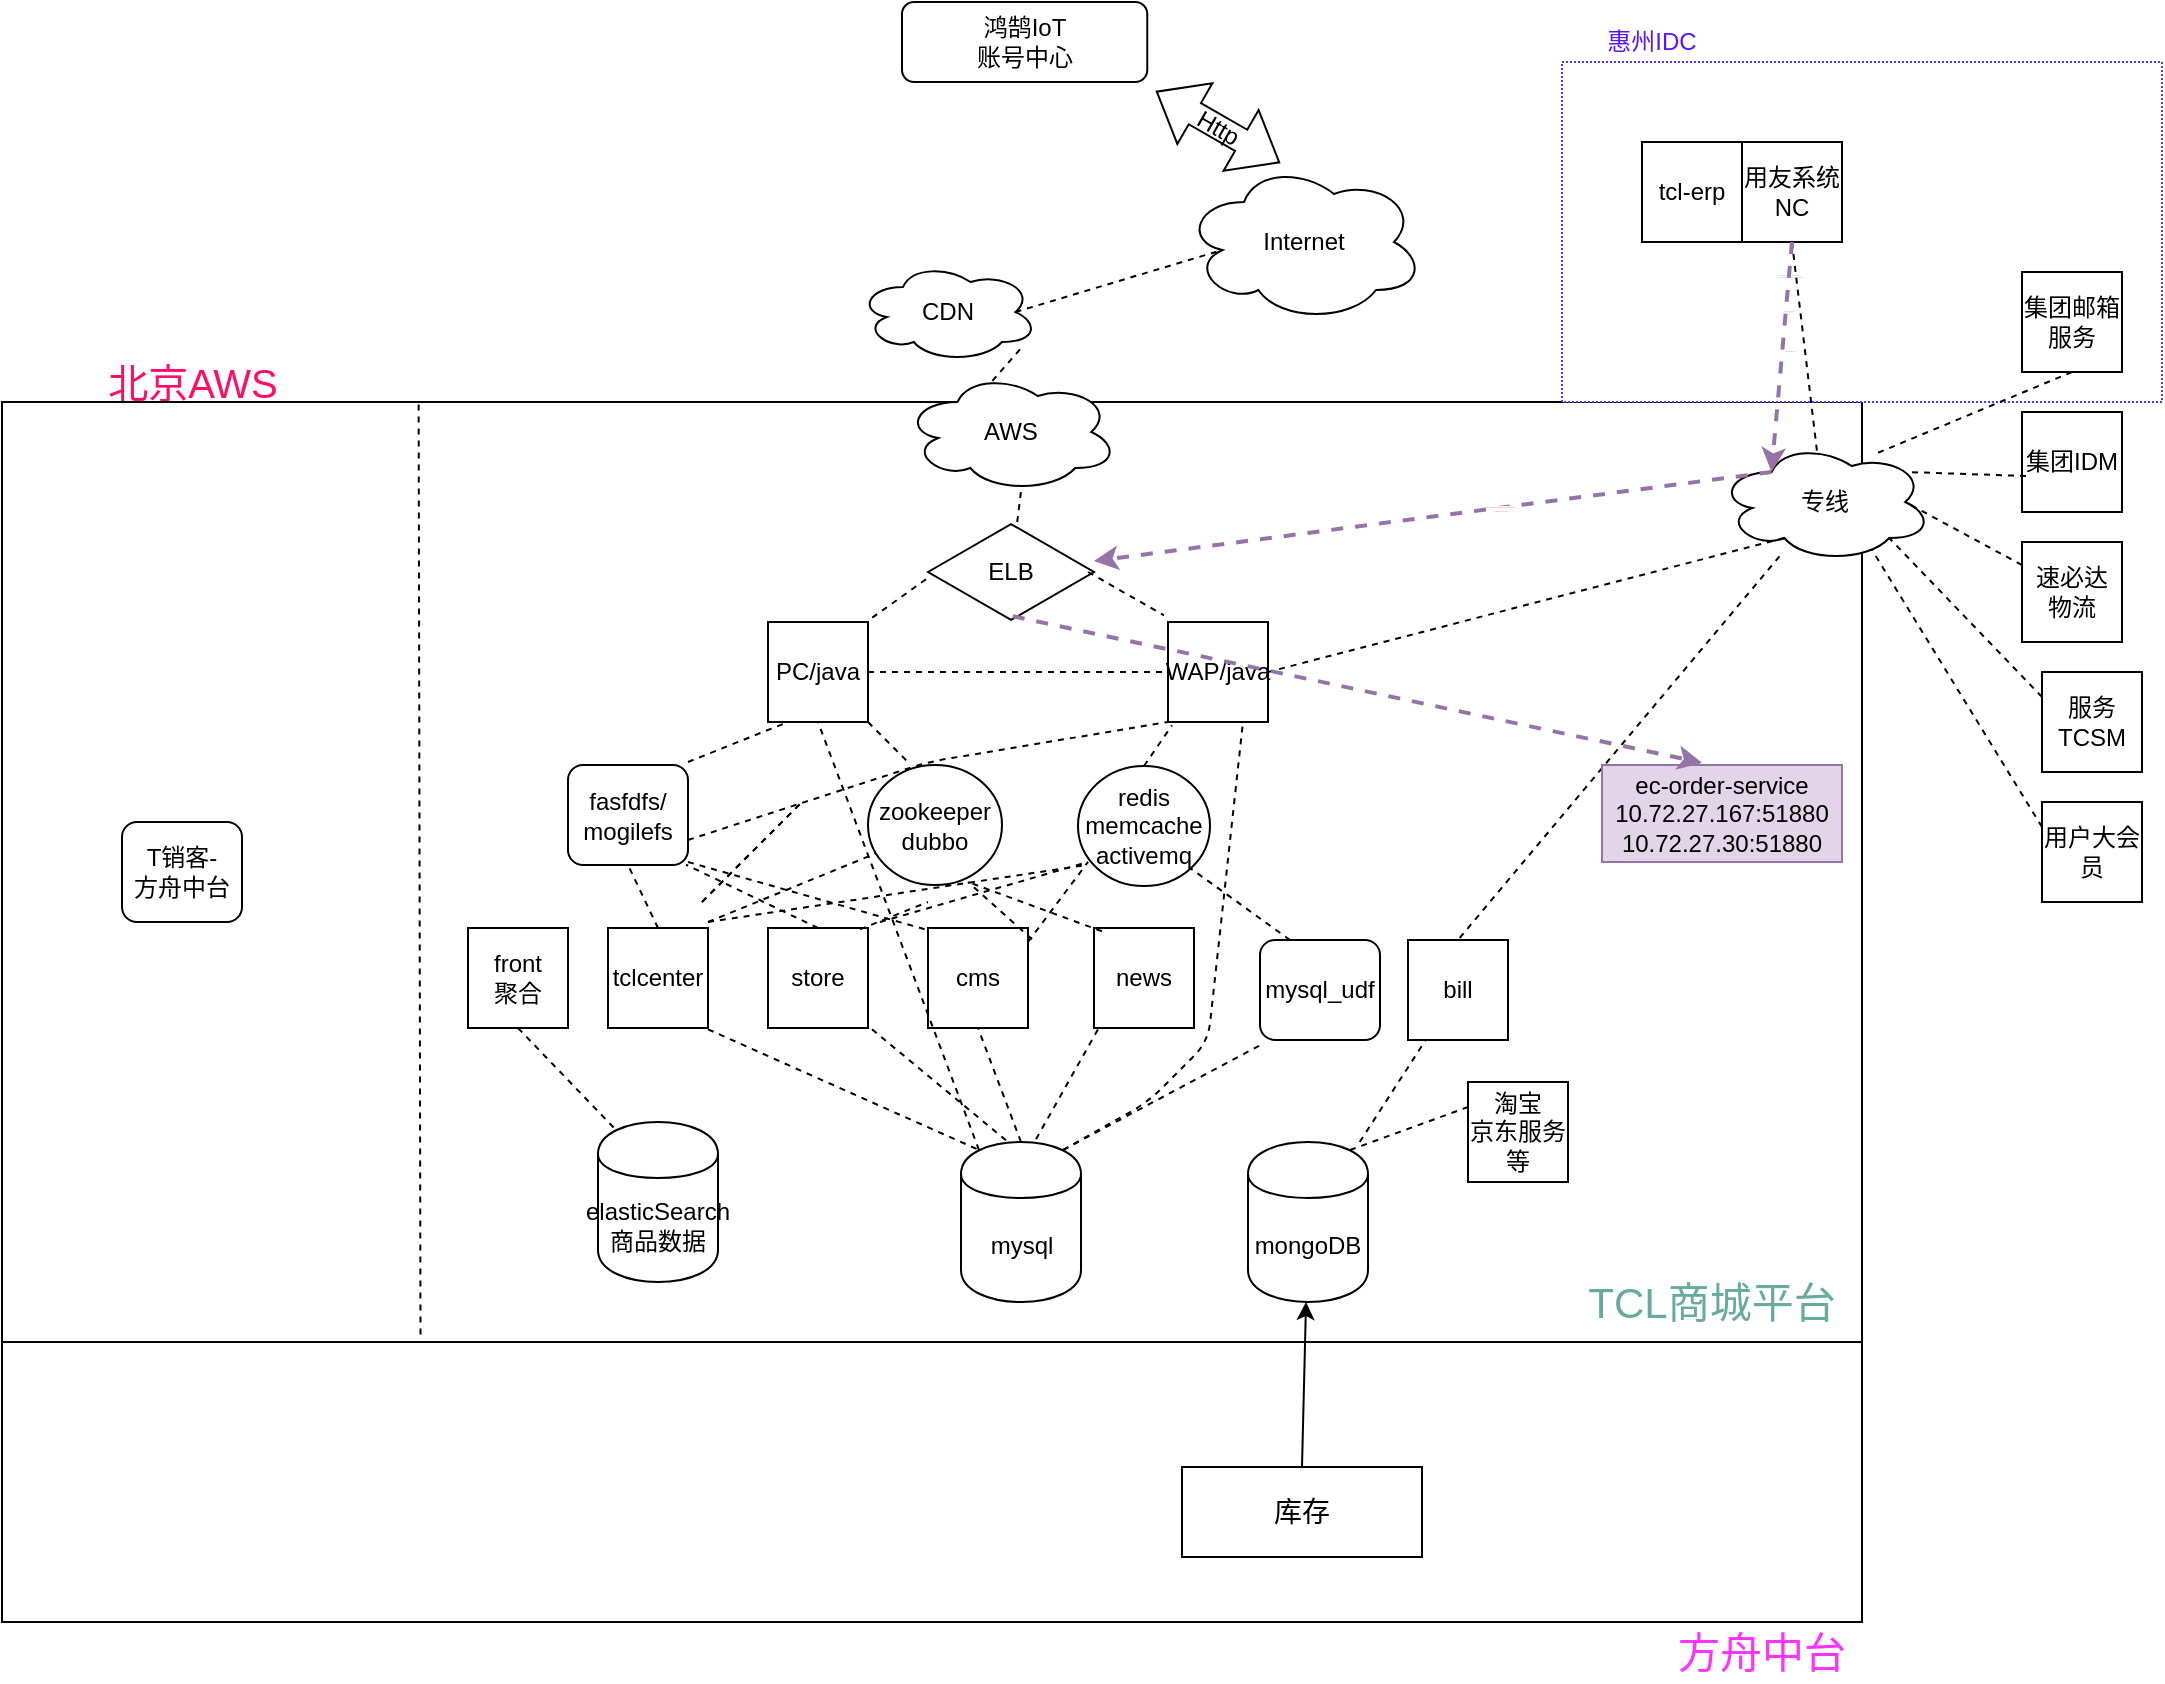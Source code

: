 <mxfile version="14.8.4" type="github">
  <diagram id="k10aq-g7K9LFAS-3bxan" name="Page-1">
    <mxGraphModel dx="3761" dy="762" grid="1" gridSize="10" guides="1" tooltips="1" connect="1" arrows="1" fold="1" page="1" pageScale="1" pageWidth="2339" pageHeight="3300" math="0" shadow="0">
      <root>
        <mxCell id="0" />
        <mxCell id="1" parent="0" />
        <mxCell id="q3AlG7B8qne-3LAj6qhP-2" value="" style="group" vertex="1" connectable="0" parent="1">
          <mxGeometry x="-270" y="420" width="950" height="490" as="geometry" />
        </mxCell>
        <mxCell id="q3AlG7B8qne-3LAj6qhP-4" value="&lt;font style=&quot;font-size: 20px&quot; color=&quot;#ff0d66&quot;&gt;北京AWS&lt;/font&gt;" style="text;html=1;strokeColor=none;fillColor=none;align=center;verticalAlign=middle;whiteSpace=wrap;rounded=0;dashed=1;dashPattern=1 1;" vertex="1" parent="q3AlG7B8qne-3LAj6qhP-2">
          <mxGeometry width="191.096" height="20" as="geometry" />
        </mxCell>
        <mxCell id="q3AlG7B8qne-3LAj6qhP-6" value="MQ &amp;amp; Http" style="html=1;shadow=0;dashed=0;align=center;verticalAlign=middle;shape=mxgraph.arrows2.twoWayArrow;dy=0.65;dx=22;" vertex="1" parent="q3AlG7B8qne-3LAj6qhP-2">
          <mxGeometry x="160" y="237.5" width="80" height="35" as="geometry" />
        </mxCell>
        <mxCell id="q3AlG7B8qne-3LAj6qhP-93" value="" style="group" vertex="1" connectable="0" parent="q3AlG7B8qne-3LAj6qhP-2">
          <mxGeometry y="20" width="950" height="470" as="geometry" />
        </mxCell>
        <mxCell id="q3AlG7B8qne-3LAj6qhP-3" value="" style="verticalLabelPosition=bottom;verticalAlign=top;html=1;shape=mxgraph.basic.rect;fillColor=#ffffff;fillColor2=none;strokeColor=#000000;strokeWidth=1;size=20;indent=5;" vertex="1" parent="q3AlG7B8qne-3LAj6qhP-93">
          <mxGeometry width="930" height="470" as="geometry" />
        </mxCell>
        <mxCell id="q3AlG7B8qne-3LAj6qhP-91" value="&lt;font color=&quot;#67ab9f&quot;&gt;TCL商城平台&lt;/font&gt;" style="text;html=1;strokeColor=none;fillColor=none;align=center;verticalAlign=middle;whiteSpace=wrap;rounded=0;fontSize=21;" vertex="1" parent="q3AlG7B8qne-3LAj6qhP-93">
          <mxGeometry x="760" y="440" width="190" height="20" as="geometry" />
        </mxCell>
        <mxCell id="q3AlG7B8qne-3LAj6qhP-5" value="" style="endArrow=none;dashed=1;html=1;entryX=0.224;entryY=0.001;entryDx=0;entryDy=0;entryPerimeter=0;exitX=0.225;exitY=0.992;exitDx=0;exitDy=0;exitPerimeter=0;" edge="1" parent="q3AlG7B8qne-3LAj6qhP-93" source="q3AlG7B8qne-3LAj6qhP-3" target="q3AlG7B8qne-3LAj6qhP-3">
          <mxGeometry width="50" height="50" relative="1" as="geometry">
            <mxPoint x="208" y="480" as="sourcePoint" />
            <mxPoint x="-30" y="200" as="targetPoint" />
          </mxGeometry>
        </mxCell>
        <mxCell id="q3AlG7B8qne-3LAj6qhP-7" value="" style="group" vertex="1" connectable="0" parent="1">
          <mxGeometry x="510" y="250" width="300" height="190" as="geometry" />
        </mxCell>
        <mxCell id="q3AlG7B8qne-3LAj6qhP-8" value="" style="rounded=0;whiteSpace=wrap;html=1;align=right;strokeColor=#5533FF;dashed=1;dashPattern=1 1;" vertex="1" parent="q3AlG7B8qne-3LAj6qhP-7">
          <mxGeometry y="20" width="300" height="170" as="geometry" />
        </mxCell>
        <mxCell id="q3AlG7B8qne-3LAj6qhP-9" value="&lt;font color=&quot;#5b14ff&quot;&gt;惠州IDC&lt;/font&gt;" style="text;html=1;strokeColor=none;fillColor=none;align=center;verticalAlign=middle;whiteSpace=wrap;rounded=0;dashed=1;dashPattern=1 1;" vertex="1" parent="q3AlG7B8qne-3LAj6qhP-7">
          <mxGeometry width="90" height="20" as="geometry" />
        </mxCell>
        <mxCell id="q3AlG7B8qne-3LAj6qhP-10" value="Internet" style="ellipse;shape=cloud;whiteSpace=wrap;html=1;" vertex="1" parent="1">
          <mxGeometry x="321" y="320" width="120" height="80" as="geometry" />
        </mxCell>
        <mxCell id="q3AlG7B8qne-3LAj6qhP-11" value="CDN" style="ellipse;shape=cloud;whiteSpace=wrap;html=1;" vertex="1" parent="1">
          <mxGeometry x="158" y="370" width="90" height="50" as="geometry" />
        </mxCell>
        <mxCell id="q3AlG7B8qne-3LAj6qhP-12" value="AWS" style="ellipse;shape=cloud;whiteSpace=wrap;html=1;" vertex="1" parent="1">
          <mxGeometry x="181" y="425" width="107" height="60" as="geometry" />
        </mxCell>
        <mxCell id="q3AlG7B8qne-3LAj6qhP-13" value="PC/java" style="whiteSpace=wrap;html=1;aspect=fixed;" vertex="1" parent="1">
          <mxGeometry x="113" y="550" width="50" height="50" as="geometry" />
        </mxCell>
        <mxCell id="q3AlG7B8qne-3LAj6qhP-14" value="WAP/java" style="whiteSpace=wrap;html=1;aspect=fixed;" vertex="1" parent="1">
          <mxGeometry x="313" y="550" width="50" height="50" as="geometry" />
        </mxCell>
        <mxCell id="q3AlG7B8qne-3LAj6qhP-15" value="tclcenter" style="whiteSpace=wrap;html=1;aspect=fixed;" vertex="1" parent="1">
          <mxGeometry x="33" y="703" width="50" height="50" as="geometry" />
        </mxCell>
        <mxCell id="q3AlG7B8qne-3LAj6qhP-16" value="ELB" style="html=1;whiteSpace=wrap;aspect=fixed;shape=isoRectangle;" vertex="1" parent="1">
          <mxGeometry x="193" y="500" width="83" height="50" as="geometry" />
        </mxCell>
        <mxCell id="q3AlG7B8qne-3LAj6qhP-17" value="mysql" style="shape=cylinder;whiteSpace=wrap;html=1;boundedLbl=1;backgroundOutline=1;" vertex="1" parent="1">
          <mxGeometry x="209.5" y="810" width="60" height="80" as="geometry" />
        </mxCell>
        <mxCell id="q3AlG7B8qne-3LAj6qhP-18" value="store" style="whiteSpace=wrap;html=1;aspect=fixed;" vertex="1" parent="1">
          <mxGeometry x="113" y="703" width="50" height="50" as="geometry" />
        </mxCell>
        <mxCell id="q3AlG7B8qne-3LAj6qhP-19" value="cms" style="whiteSpace=wrap;html=1;aspect=fixed;" vertex="1" parent="1">
          <mxGeometry x="193" y="703" width="50" height="50" as="geometry" />
        </mxCell>
        <mxCell id="q3AlG7B8qne-3LAj6qhP-20" value="news" style="whiteSpace=wrap;html=1;aspect=fixed;" vertex="1" parent="1">
          <mxGeometry x="276" y="703" width="50" height="50" as="geometry" />
        </mxCell>
        <mxCell id="q3AlG7B8qne-3LAj6qhP-21" value="zookeeper&lt;br&gt;dubbo&lt;br&gt;" style="ellipse;whiteSpace=wrap;html=1;" vertex="1" parent="1">
          <mxGeometry x="163" y="621.5" width="67" height="60" as="geometry" />
        </mxCell>
        <mxCell id="q3AlG7B8qne-3LAj6qhP-22" value="redis&lt;br&gt;memcache&lt;br&gt;activemq&lt;br&gt;" style="ellipse;whiteSpace=wrap;html=1;" vertex="1" parent="1">
          <mxGeometry x="268" y="622" width="66" height="60" as="geometry" />
        </mxCell>
        <mxCell id="q3AlG7B8qne-3LAj6qhP-23" value="" style="endArrow=none;dashed=1;html=1;exitX=1;exitY=1;exitDx=0;exitDy=0;exitPerimeter=0;" edge="1" parent="1" source="q3AlG7B8qne-3LAj6qhP-13">
          <mxGeometry width="50" height="50" relative="1" as="geometry">
            <mxPoint x="163" y="650" as="sourcePoint" />
            <mxPoint x="183" y="620" as="targetPoint" />
          </mxGeometry>
        </mxCell>
        <mxCell id="q3AlG7B8qne-3LAj6qhP-24" value="" style="endArrow=none;dashed=1;html=1;entryX=0.04;entryY=1.033;entryDx=0;entryDy=0;entryPerimeter=0;exitX=0.5;exitY=0;exitDx=0;exitDy=0;" edge="1" parent="1" source="q3AlG7B8qne-3LAj6qhP-22" target="q3AlG7B8qne-3LAj6qhP-14">
          <mxGeometry width="50" height="50" relative="1" as="geometry">
            <mxPoint x="301" y="600.789" as="sourcePoint" />
            <mxPoint x="301" y="550.789" as="targetPoint" />
          </mxGeometry>
        </mxCell>
        <mxCell id="q3AlG7B8qne-3LAj6qhP-25" value="" style="endArrow=none;dashed=1;html=1;entryX=0.06;entryY=0.736;entryDx=0;entryDy=0;entryPerimeter=0;" edge="1" parent="1" target="q3AlG7B8qne-3LAj6qhP-21">
          <mxGeometry width="50" height="50" relative="1" as="geometry">
            <mxPoint x="83" y="700" as="sourcePoint" />
            <mxPoint x="133" y="650" as="targetPoint" />
          </mxGeometry>
        </mxCell>
        <mxCell id="q3AlG7B8qne-3LAj6qhP-26" value="" style="endArrow=none;dashed=1;html=1;entryX=0.045;entryY=0.828;entryDx=0;entryDy=0;entryPerimeter=0;" edge="1" parent="1" target="q3AlG7B8qne-3LAj6qhP-22">
          <mxGeometry width="50" height="50" relative="1" as="geometry">
            <mxPoint x="83" y="700" as="sourcePoint" />
            <mxPoint x="177" y="676" as="targetPoint" />
          </mxGeometry>
        </mxCell>
        <mxCell id="q3AlG7B8qne-3LAj6qhP-27" value="" style="endArrow=none;dashed=1;html=1;exitX=0.92;exitY=0.013;exitDx=0;exitDy=0;exitPerimeter=0;" edge="1" parent="1" source="q3AlG7B8qne-3LAj6qhP-18">
          <mxGeometry width="50" height="50" relative="1" as="geometry">
            <mxPoint x="143" y="720" as="sourcePoint" />
            <mxPoint x="193" y="690" as="targetPoint" />
          </mxGeometry>
        </mxCell>
        <mxCell id="q3AlG7B8qne-3LAj6qhP-28" value="" style="endArrow=none;dashed=1;html=1;" edge="1" parent="1">
          <mxGeometry width="50" height="50" relative="1" as="geometry">
            <mxPoint x="169" y="700" as="sourcePoint" />
            <mxPoint x="273" y="670" as="targetPoint" />
          </mxGeometry>
        </mxCell>
        <mxCell id="q3AlG7B8qne-3LAj6qhP-29" value="" style="endArrow=none;dashed=1;html=1;exitX=0.08;exitY=0.033;exitDx=0;exitDy=0;exitPerimeter=0;" edge="1" parent="1" source="q3AlG7B8qne-3LAj6qhP-20">
          <mxGeometry width="50" height="50" relative="1" as="geometry">
            <mxPoint x="313" y="710" as="sourcePoint" />
            <mxPoint x="213" y="680" as="targetPoint" />
          </mxGeometry>
        </mxCell>
        <mxCell id="q3AlG7B8qne-3LAj6qhP-30" value="" style="endArrow=none;dashed=1;html=1;" edge="1" parent="1">
          <mxGeometry width="50" height="50" relative="1" as="geometry">
            <mxPoint x="243" y="710" as="sourcePoint" />
            <mxPoint x="273" y="670" as="targetPoint" />
          </mxGeometry>
        </mxCell>
        <mxCell id="q3AlG7B8qne-3LAj6qhP-31" value="" style="endArrow=none;dashed=1;html=1;exitX=1.04;exitY=0.113;exitDx=0;exitDy=0;exitPerimeter=0;" edge="1" parent="1" source="q3AlG7B8qne-3LAj6qhP-19">
          <mxGeometry width="50" height="50" relative="1" as="geometry">
            <mxPoint x="223" y="740" as="sourcePoint" />
            <mxPoint x="213" y="680" as="targetPoint" />
          </mxGeometry>
        </mxCell>
        <mxCell id="q3AlG7B8qne-3LAj6qhP-32" value="mysql_udf&lt;br&gt;" style="rounded=1;whiteSpace=wrap;html=1;" vertex="1" parent="1">
          <mxGeometry x="359" y="709" width="60" height="50" as="geometry" />
        </mxCell>
        <mxCell id="q3AlG7B8qne-3LAj6qhP-33" value="" style="endArrow=none;dashed=1;html=1;exitX=1;exitY=1.013;exitDx=0;exitDy=0;exitPerimeter=0;entryX=0.15;entryY=0.05;entryDx=0;entryDy=0;entryPerimeter=0;" edge="1" parent="1" source="q3AlG7B8qne-3LAj6qhP-15" target="q3AlG7B8qne-3LAj6qhP-17">
          <mxGeometry width="50" height="50" relative="1" as="geometry">
            <mxPoint x="113" y="850" as="sourcePoint" />
            <mxPoint x="163" y="800" as="targetPoint" />
          </mxGeometry>
        </mxCell>
        <mxCell id="q3AlG7B8qne-3LAj6qhP-34" value="" style="endArrow=none;dashed=1;html=1;entryX=0.5;entryY=1;entryDx=0;entryDy=0;exitX=0.5;exitY=0;exitDx=0;exitDy=0;" edge="1" parent="1" source="q3AlG7B8qne-3LAj6qhP-17" target="q3AlG7B8qne-3LAj6qhP-19">
          <mxGeometry width="50" height="50" relative="1" as="geometry">
            <mxPoint x="213" y="800" as="sourcePoint" />
            <mxPoint x="263" y="750" as="targetPoint" />
          </mxGeometry>
        </mxCell>
        <mxCell id="q3AlG7B8qne-3LAj6qhP-35" value="" style="endArrow=none;dashed=1;html=1;exitX=0.625;exitY=-0.017;exitDx=0;exitDy=0;exitPerimeter=0;entryX=0.04;entryY=1.013;entryDx=0;entryDy=0;entryPerimeter=0;" edge="1" parent="1" source="q3AlG7B8qne-3LAj6qhP-17" target="q3AlG7B8qne-3LAj6qhP-20">
          <mxGeometry width="50" height="50" relative="1" as="geometry">
            <mxPoint x="263" y="800" as="sourcePoint" />
            <mxPoint x="273" y="760" as="targetPoint" />
          </mxGeometry>
        </mxCell>
        <mxCell id="q3AlG7B8qne-3LAj6qhP-36" value="" style="endArrow=none;dashed=1;html=1;exitX=1.04;exitY=1.013;exitDx=0;exitDy=0;exitPerimeter=0;" edge="1" parent="1" source="q3AlG7B8qne-3LAj6qhP-18">
          <mxGeometry width="50" height="50" relative="1" as="geometry">
            <mxPoint x="163" y="800" as="sourcePoint" />
            <mxPoint x="233" y="810" as="targetPoint" />
          </mxGeometry>
        </mxCell>
        <mxCell id="q3AlG7B8qne-3LAj6qhP-37" value="" style="endArrow=none;dashed=1;html=1;exitX=0.85;exitY=0.05;exitDx=0;exitDy=0;entryX=0;entryY=1.053;entryDx=0;entryDy=0;entryPerimeter=0;exitPerimeter=0;" edge="1" parent="1" source="q3AlG7B8qne-3LAj6qhP-17" target="q3AlG7B8qne-3LAj6qhP-32">
          <mxGeometry width="50" height="50" relative="1" as="geometry">
            <mxPoint x="273" y="860" as="sourcePoint" />
            <mxPoint x="323" y="810" as="targetPoint" />
          </mxGeometry>
        </mxCell>
        <mxCell id="q3AlG7B8qne-3LAj6qhP-38" value="" style="endArrow=none;dashed=1;html=1;entryX=1;entryY=1;entryDx=0;entryDy=0;exitX=0.25;exitY=0;exitDx=0;exitDy=0;" edge="1" parent="1" source="q3AlG7B8qne-3LAj6qhP-32" target="q3AlG7B8qne-3LAj6qhP-22">
          <mxGeometry width="50" height="50" relative="1" as="geometry">
            <mxPoint x="423" y="730" as="sourcePoint" />
            <mxPoint x="473" y="680" as="targetPoint" />
          </mxGeometry>
        </mxCell>
        <mxCell id="q3AlG7B8qne-3LAj6qhP-39" value="fasfdfs/&lt;br&gt;mogilefs" style="rounded=1;whiteSpace=wrap;html=1;" vertex="1" parent="1">
          <mxGeometry x="13" y="621.5" width="60" height="50" as="geometry" />
        </mxCell>
        <mxCell id="q3AlG7B8qne-3LAj6qhP-40" value="" style="endArrow=none;dashed=1;html=1;" edge="1" parent="1">
          <mxGeometry width="50" height="50" relative="1" as="geometry">
            <mxPoint x="73" y="620" as="sourcePoint" />
            <mxPoint x="123" y="600" as="targetPoint" />
          </mxGeometry>
        </mxCell>
        <mxCell id="q3AlG7B8qne-3LAj6qhP-41" value="" style="endArrow=none;dashed=1;html=1;exitX=1;exitY=0.75;exitDx=0;exitDy=0;" edge="1" parent="1" source="q3AlG7B8qne-3LAj6qhP-39">
          <mxGeometry width="50" height="50" relative="1" as="geometry">
            <mxPoint x="283" y="630" as="sourcePoint" />
            <mxPoint x="313" y="600" as="targetPoint" />
            <Array as="points">
              <mxPoint x="193" y="620" />
            </Array>
          </mxGeometry>
        </mxCell>
        <mxCell id="q3AlG7B8qne-3LAj6qhP-42" value="" style="endArrow=none;dashed=1;html=1;entryX=0.5;entryY=1;entryDx=0;entryDy=0;exitX=0.5;exitY=0;exitDx=0;exitDy=0;" edge="1" parent="1" source="q3AlG7B8qne-3LAj6qhP-15" target="q3AlG7B8qne-3LAj6qhP-39">
          <mxGeometry width="50" height="50" relative="1" as="geometry">
            <mxPoint x="43" y="730" as="sourcePoint" />
            <mxPoint x="93" y="680" as="targetPoint" />
          </mxGeometry>
        </mxCell>
        <mxCell id="q3AlG7B8qne-3LAj6qhP-43" value="" style="endArrow=none;dashed=1;html=1;entryX=0.983;entryY=0.997;entryDx=0;entryDy=0;entryPerimeter=0;exitX=0.5;exitY=0;exitDx=0;exitDy=0;" edge="1" parent="1" source="q3AlG7B8qne-3LAj6qhP-18" target="q3AlG7B8qne-3LAj6qhP-39">
          <mxGeometry width="50" height="50" relative="1" as="geometry">
            <mxPoint x="73" y="710" as="sourcePoint" />
            <mxPoint x="123" y="660" as="targetPoint" />
          </mxGeometry>
        </mxCell>
        <mxCell id="q3AlG7B8qne-3LAj6qhP-44" value="" style="endArrow=none;dashed=1;html=1;exitX=1;exitY=0.97;exitDx=0;exitDy=0;exitPerimeter=0;entryX=0.02;entryY=0.027;entryDx=0;entryDy=0;entryPerimeter=0;" edge="1" parent="1" source="q3AlG7B8qne-3LAj6qhP-39" target="q3AlG7B8qne-3LAj6qhP-19">
          <mxGeometry width="50" height="50" relative="1" as="geometry">
            <mxPoint x="93" y="680" as="sourcePoint" />
            <mxPoint x="143" y="630" as="targetPoint" />
          </mxGeometry>
        </mxCell>
        <mxCell id="q3AlG7B8qne-3LAj6qhP-45" value="" style="endArrow=none;dashed=1;html=1;exitX=1;exitY=0.5;exitDx=0;exitDy=0;entryX=0;entryY=0.5;entryDx=0;entryDy=0;" edge="1" parent="1" source="q3AlG7B8qne-3LAj6qhP-13" target="q3AlG7B8qne-3LAj6qhP-14">
          <mxGeometry width="50" height="50" relative="1" as="geometry">
            <mxPoint x="203" y="600" as="sourcePoint" />
            <mxPoint x="253" y="550" as="targetPoint" />
          </mxGeometry>
        </mxCell>
        <mxCell id="q3AlG7B8qne-3LAj6qhP-46" value="" style="endArrow=none;dashed=1;html=1;exitX=0.875;exitY=0.5;exitDx=0;exitDy=0;exitPerimeter=0;entryX=0.16;entryY=0.55;entryDx=0;entryDy=0;entryPerimeter=0;" edge="1" parent="1" source="q3AlG7B8qne-3LAj6qhP-11" target="q3AlG7B8qne-3LAj6qhP-10">
          <mxGeometry width="50" height="50" relative="1" as="geometry">
            <mxPoint x="248" y="420" as="sourcePoint" />
            <mxPoint x="298" y="370" as="targetPoint" />
          </mxGeometry>
        </mxCell>
        <mxCell id="q3AlG7B8qne-3LAj6qhP-47" value="" style="endArrow=none;dashed=1;html=1;entryX=0.4;entryY=0.1;entryDx=0;entryDy=0;entryPerimeter=0;exitX=0.9;exitY=0.873;exitDx=0;exitDy=0;exitPerimeter=0;" edge="1" parent="1" source="q3AlG7B8qne-3LAj6qhP-11" target="q3AlG7B8qne-3LAj6qhP-12">
          <mxGeometry width="50" height="50" relative="1" as="geometry">
            <mxPoint x="238" y="450" as="sourcePoint" />
            <mxPoint x="288" y="400" as="targetPoint" />
          </mxGeometry>
        </mxCell>
        <mxCell id="q3AlG7B8qne-3LAj6qhP-48" value="" style="endArrow=none;dashed=1;html=1;entryX=0.55;entryY=0.95;entryDx=0;entryDy=0;entryPerimeter=0;" edge="1" parent="1" source="q3AlG7B8qne-3LAj6qhP-16" target="q3AlG7B8qne-3LAj6qhP-12">
          <mxGeometry width="50" height="50" relative="1" as="geometry">
            <mxPoint x="288" y="530" as="sourcePoint" />
            <mxPoint x="338" y="480" as="targetPoint" />
          </mxGeometry>
        </mxCell>
        <mxCell id="q3AlG7B8qne-3LAj6qhP-49" value="" style="endArrow=none;dashed=1;html=1;entryX=1.02;entryY=-0.027;entryDx=0;entryDy=0;entryPerimeter=0;exitX=0.006;exitY=0.573;exitDx=0;exitDy=0;exitPerimeter=0;" edge="1" parent="1" target="q3AlG7B8qne-3LAj6qhP-13">
          <mxGeometry width="50" height="50" relative="1" as="geometry">
            <mxPoint x="191.998" y="528.65" as="sourcePoint" />
            <mxPoint x="120.789" y="525" as="targetPoint" />
          </mxGeometry>
        </mxCell>
        <mxCell id="q3AlG7B8qne-3LAj6qhP-50" value="" style="endArrow=none;dashed=1;html=1;exitX=0.982;exitY=0.5;exitDx=0;exitDy=0;exitPerimeter=0;entryX=-0.04;entryY=-0.067;entryDx=0;entryDy=0;entryPerimeter=0;" edge="1" parent="1" target="q3AlG7B8qne-3LAj6qhP-14">
          <mxGeometry width="50" height="50" relative="1" as="geometry">
            <mxPoint x="273.006" y="525" as="sourcePoint" />
            <mxPoint x="343" y="500" as="targetPoint" />
          </mxGeometry>
        </mxCell>
        <mxCell id="q3AlG7B8qne-3LAj6qhP-51" value="" style="endArrow=none;dashed=1;html=1;exitX=0.15;exitY=0.05;exitDx=0;exitDy=0;exitPerimeter=0;entryX=0.5;entryY=1;entryDx=0;entryDy=0;" edge="1" parent="1" source="q3AlG7B8qne-3LAj6qhP-17" target="q3AlG7B8qne-3LAj6qhP-13">
          <mxGeometry width="50" height="50" relative="1" as="geometry">
            <mxPoint x="143" y="850" as="sourcePoint" />
            <mxPoint x="113" y="820" as="targetPoint" />
          </mxGeometry>
        </mxCell>
        <mxCell id="q3AlG7B8qne-3LAj6qhP-52" value="" style="endArrow=none;dashed=1;html=1;entryX=0.75;entryY=1;entryDx=0;entryDy=0;exitX=0.85;exitY=0.05;exitDx=0;exitDy=0;exitPerimeter=0;" edge="1" parent="1" source="q3AlG7B8qne-3LAj6qhP-17" target="q3AlG7B8qne-3LAj6qhP-14">
          <mxGeometry width="50" height="50" relative="1" as="geometry">
            <mxPoint x="273" y="820" as="sourcePoint" />
            <mxPoint x="383" y="600" as="targetPoint" />
            <Array as="points">
              <mxPoint x="303" y="790" />
              <mxPoint x="333" y="760" />
            </Array>
          </mxGeometry>
        </mxCell>
        <mxCell id="q3AlG7B8qne-3LAj6qhP-53" value="mongoDB" style="shape=cylinder;whiteSpace=wrap;html=1;boundedLbl=1;backgroundOutline=1;" vertex="1" parent="1">
          <mxGeometry x="353" y="810" width="60" height="80" as="geometry" />
        </mxCell>
        <mxCell id="q3AlG7B8qne-3LAj6qhP-54" value="bill" style="whiteSpace=wrap;html=1;aspect=fixed;" vertex="1" parent="1">
          <mxGeometry x="433" y="709" width="50" height="50" as="geometry" />
        </mxCell>
        <mxCell id="q3AlG7B8qne-3LAj6qhP-55" value="淘宝&lt;br&gt;京东服务等&lt;br&gt;" style="whiteSpace=wrap;html=1;aspect=fixed;" vertex="1" parent="1">
          <mxGeometry x="463" y="780" width="50" height="50" as="geometry" />
        </mxCell>
        <mxCell id="q3AlG7B8qne-3LAj6qhP-56" value="" style="endArrow=none;dashed=1;html=1;" edge="1" parent="1" source="q3AlG7B8qne-3LAj6qhP-53" target="q3AlG7B8qne-3LAj6qhP-54">
          <mxGeometry width="50" height="50" relative="1" as="geometry">
            <mxPoint x="271" y="824" as="sourcePoint" />
            <mxPoint x="369" y="772" as="targetPoint" />
          </mxGeometry>
        </mxCell>
        <mxCell id="q3AlG7B8qne-3LAj6qhP-57" value="" style="endArrow=none;dashed=1;html=1;entryX=0;entryY=0.25;entryDx=0;entryDy=0;exitX=0.85;exitY=0.05;exitDx=0;exitDy=0;exitPerimeter=0;" edge="1" parent="1" source="q3AlG7B8qne-3LAj6qhP-53" target="q3AlG7B8qne-3LAj6qhP-55">
          <mxGeometry width="50" height="50" relative="1" as="geometry">
            <mxPoint x="418.862" y="820" as="sourcePoint" />
            <mxPoint x="451.836" y="769" as="targetPoint" />
          </mxGeometry>
        </mxCell>
        <mxCell id="q3AlG7B8qne-3LAj6qhP-58" value="elasticSearch&lt;br&gt;商品数据&lt;br&gt;" style="shape=cylinder;whiteSpace=wrap;html=1;boundedLbl=1;backgroundOutline=1;" vertex="1" parent="1">
          <mxGeometry x="28" y="800" width="60" height="80" as="geometry" />
        </mxCell>
        <mxCell id="q3AlG7B8qne-3LAj6qhP-59" value="front&lt;br&gt;聚合&lt;br&gt;" style="whiteSpace=wrap;html=1;aspect=fixed;" vertex="1" parent="1">
          <mxGeometry x="-37" y="703" width="50" height="50" as="geometry" />
        </mxCell>
        <mxCell id="q3AlG7B8qne-3LAj6qhP-60" value="" style="endArrow=none;dashed=1;html=1;entryX=0.15;entryY=0.05;entryDx=0;entryDy=0;entryPerimeter=0;exitX=0.5;exitY=1;exitDx=0;exitDy=0;" edge="1" parent="1" source="q3AlG7B8qne-3LAj6qhP-59" target="q3AlG7B8qne-3LAj6qhP-58">
          <mxGeometry width="50" height="50" relative="1" as="geometry">
            <mxPoint x="83" y="630" as="sourcePoint" />
            <mxPoint x="133" y="610" as="targetPoint" />
          </mxGeometry>
        </mxCell>
        <mxCell id="q3AlG7B8qne-3LAj6qhP-61" value="专线" style="ellipse;shape=cloud;whiteSpace=wrap;html=1;" vertex="1" parent="1">
          <mxGeometry x="588" y="460" width="107" height="60" as="geometry" />
        </mxCell>
        <mxCell id="q3AlG7B8qne-3LAj6qhP-62" value="用友系统NC" style="whiteSpace=wrap;html=1;aspect=fixed;" vertex="1" parent="1">
          <mxGeometry x="600" y="310" width="50" height="50" as="geometry" />
        </mxCell>
        <mxCell id="q3AlG7B8qne-3LAj6qhP-63" value="" style="endArrow=none;dashed=1;html=1;entryX=0.5;entryY=0;entryDx=0;entryDy=0;" edge="1" parent="1" source="q3AlG7B8qne-3LAj6qhP-61" target="q3AlG7B8qne-3LAj6qhP-54">
          <mxGeometry width="50" height="50" relative="1" as="geometry">
            <mxPoint x="493.862" y="820" as="sourcePoint" />
            <mxPoint x="526.836" y="769" as="targetPoint" />
          </mxGeometry>
        </mxCell>
        <mxCell id="q3AlG7B8qne-3LAj6qhP-64" value="" style="endArrow=none;dashed=1;html=1;exitX=0.5;exitY=1;exitDx=0;exitDy=0;entryX=0.463;entryY=0.083;entryDx=0;entryDy=0;entryPerimeter=0;" edge="1" parent="1" source="q3AlG7B8qne-3LAj6qhP-62" target="q3AlG7B8qne-3LAj6qhP-61">
          <mxGeometry width="50" height="50" relative="1" as="geometry">
            <mxPoint x="565.256" y="633.684" as="sourcePoint" />
            <mxPoint x="578" y="580" as="targetPoint" />
          </mxGeometry>
        </mxCell>
        <mxCell id="q3AlG7B8qne-3LAj6qhP-65" value="集团邮箱服务" style="whiteSpace=wrap;html=1;aspect=fixed;" vertex="1" parent="1">
          <mxGeometry x="740" y="375" width="50" height="50" as="geometry" />
        </mxCell>
        <mxCell id="q3AlG7B8qne-3LAj6qhP-66" value="" style="endArrow=none;dashed=1;html=1;exitX=0.5;exitY=1;exitDx=0;exitDy=0;entryX=0.734;entryY=0.1;entryDx=0;entryDy=0;entryPerimeter=0;" edge="1" parent="1" source="q3AlG7B8qne-3LAj6qhP-65" target="q3AlG7B8qne-3LAj6qhP-61">
          <mxGeometry width="50" height="50" relative="1" as="geometry">
            <mxPoint x="623" y="420" as="sourcePoint" />
            <mxPoint x="569" y="579" as="targetPoint" />
          </mxGeometry>
        </mxCell>
        <mxCell id="q3AlG7B8qne-3LAj6qhP-67" value="" style="endArrow=none;dashed=1;html=1;exitX=0.31;exitY=0.8;exitDx=0;exitDy=0;entryX=1;entryY=0.5;entryDx=0;entryDy=0;exitPerimeter=0;" edge="1" parent="1" source="q3AlG7B8qne-3LAj6qhP-61" target="q3AlG7B8qne-3LAj6qhP-14">
          <mxGeometry width="50" height="50" relative="1" as="geometry">
            <mxPoint x="658" y="485" as="sourcePoint" />
            <mxPoint x="598" y="580" as="targetPoint" />
          </mxGeometry>
        </mxCell>
        <mxCell id="q3AlG7B8qne-3LAj6qhP-68" value="集团IDM" style="whiteSpace=wrap;html=1;aspect=fixed;" vertex="1" parent="1">
          <mxGeometry x="740" y="445" width="50" height="50" as="geometry" />
        </mxCell>
        <mxCell id="q3AlG7B8qne-3LAj6qhP-69" value="" style="endArrow=none;dashed=1;html=1;entryX=0.88;entryY=0.25;entryDx=0;entryDy=0;exitX=0.04;exitY=0.64;exitDx=0;exitDy=0;exitPerimeter=0;entryPerimeter=0;" edge="1" parent="1" source="q3AlG7B8qne-3LAj6qhP-68" target="q3AlG7B8qne-3LAj6qhP-61">
          <mxGeometry width="50" height="50" relative="1" as="geometry">
            <mxPoint x="600.644" y="564.376" as="sourcePoint" />
            <mxPoint x="543" y="719" as="targetPoint" />
          </mxGeometry>
        </mxCell>
        <mxCell id="q3AlG7B8qne-3LAj6qhP-70" value="速必达&lt;br&gt;物流&lt;br&gt;" style="whiteSpace=wrap;html=1;aspect=fixed;" vertex="1" parent="1">
          <mxGeometry x="740" y="510" width="50" height="50" as="geometry" />
        </mxCell>
        <mxCell id="q3AlG7B8qne-3LAj6qhP-71" value="" style="endArrow=none;dashed=1;html=1;entryX=0.875;entryY=0.5;entryDx=0;entryDy=0;entryPerimeter=0;" edge="1" parent="1" source="q3AlG7B8qne-3LAj6qhP-70" target="q3AlG7B8qne-3LAj6qhP-61">
          <mxGeometry width="50" height="50" relative="1" as="geometry">
            <mxPoint x="752" y="487" as="sourcePoint" />
            <mxPoint x="660" y="530" as="targetPoint" />
          </mxGeometry>
        </mxCell>
        <mxCell id="q3AlG7B8qne-3LAj6qhP-72" value="服务TCSM&lt;br&gt;" style="whiteSpace=wrap;html=1;aspect=fixed;" vertex="1" parent="1">
          <mxGeometry x="750" y="575" width="50" height="50" as="geometry" />
        </mxCell>
        <mxCell id="q3AlG7B8qne-3LAj6qhP-73" value="" style="endArrow=none;dashed=1;html=1;entryX=0.8;entryY=0.8;entryDx=0;entryDy=0;entryPerimeter=0;exitX=0;exitY=0.25;exitDx=0;exitDy=0;" edge="1" parent="1" source="q3AlG7B8qne-3LAj6qhP-72" target="q3AlG7B8qne-3LAj6qhP-61">
          <mxGeometry width="50" height="50" relative="1" as="geometry">
            <mxPoint x="750" y="542.967" as="sourcePoint" />
            <mxPoint x="652" y="535" as="targetPoint" />
          </mxGeometry>
        </mxCell>
        <mxCell id="q3AlG7B8qne-3LAj6qhP-74" value="用户大会员&lt;br&gt;" style="whiteSpace=wrap;html=1;aspect=fixed;" vertex="1" parent="1">
          <mxGeometry x="750" y="640" width="50" height="50" as="geometry" />
        </mxCell>
        <mxCell id="q3AlG7B8qne-3LAj6qhP-75" value="" style="endArrow=none;dashed=1;html=1;entryX=0.72;entryY=0.9;entryDx=0;entryDy=0;entryPerimeter=0;exitX=0;exitY=0.25;exitDx=0;exitDy=0;" edge="1" parent="1" source="q3AlG7B8qne-3LAj6qhP-74" target="q3AlG7B8qne-3LAj6qhP-61">
          <mxGeometry width="50" height="50" relative="1" as="geometry">
            <mxPoint x="760" y="598" as="sourcePoint" />
            <mxPoint x="684" y="518" as="targetPoint" />
          </mxGeometry>
        </mxCell>
        <mxCell id="q3AlG7B8qne-3LAj6qhP-76" value="&lt;p style=&quot;font-size: 1px&quot;&gt;&lt;font color=&quot;#67ab9f&quot; style=&quot;font-size: 1px&quot;&gt;&lt;font style=&quot;font-size: 1px&quot;&gt;http://10.68.8.50:57002&lt;br style=&quot;font-size: 1px&quot;&gt;&lt;/font&gt;&lt;font style=&quot;font-size: 1px&quot;&gt;http://113.106.207.74:57002&lt;/font&gt;&lt;/font&gt;&lt;/p&gt;&lt;p&gt;&lt;font color=&quot;#67ab9f&quot;&gt;&lt;font&gt;&lt;span style=&quot;font-size: 1px&quot;&gt;10.68.10.10&lt;/span&gt;&lt;br&gt;&lt;/font&gt;&lt;/font&gt;&lt;/p&gt;&lt;p&gt;&lt;font color=&quot;#67ab9f&quot;&gt;&lt;font&gt;&lt;span style=&quot;font-size: 1px&quot;&gt;10.68.85.40&lt;/span&gt;&lt;br&gt;&lt;/font&gt;&lt;/font&gt;&lt;/p&gt;" style="text;html=1;strokeColor=none;fillColor=none;align=center;verticalAlign=middle;whiteSpace=wrap;rounded=0;fontSize=9;" vertex="1" parent="1">
          <mxGeometry x="563" y="390" width="122" height="20" as="geometry" />
        </mxCell>
        <mxCell id="q3AlG7B8qne-3LAj6qhP-77" value="tcl-erp" style="whiteSpace=wrap;html=1;aspect=fixed;" vertex="1" parent="1">
          <mxGeometry x="550" y="310" width="50" height="50" as="geometry" />
        </mxCell>
        <mxCell id="q3AlG7B8qne-3LAj6qhP-78" value="ec-order-service&lt;br&gt;10.72.27.167:51880&lt;br&gt;10.72.27.30:51880" style="rounded=0;whiteSpace=wrap;html=1;fillColor=#e1d5e7;strokeColor=#9673a6;" vertex="1" parent="1">
          <mxGeometry x="530" y="621.5" width="120" height="48.5" as="geometry" />
        </mxCell>
        <mxCell id="q3AlG7B8qne-3LAj6qhP-79" value="" style="endArrow=classic;html=1;fillColor=#e1d5e7;strokeColor=#9673a6;exitX=0.5;exitY=1;exitDx=0;exitDy=0;entryX=0.25;entryY=0.25;entryDx=0;entryDy=0;entryPerimeter=0;strokeWidth=2;dashed=1;" edge="1" parent="1" source="q3AlG7B8qne-3LAj6qhP-62" target="q3AlG7B8qne-3LAj6qhP-61">
          <mxGeometry width="50" height="50" relative="1" as="geometry">
            <mxPoint x="450" y="640" as="sourcePoint" />
            <mxPoint x="500" y="590" as="targetPoint" />
          </mxGeometry>
        </mxCell>
        <mxCell id="q3AlG7B8qne-3LAj6qhP-80" value="" style="endArrow=classic;html=1;fillColor=#e1d5e7;strokeColor=#9673a6;exitX=0.25;exitY=0.25;exitDx=0;exitDy=0;exitPerimeter=0;strokeWidth=2;dashed=1;" edge="1" parent="1" source="q3AlG7B8qne-3LAj6qhP-61" target="q3AlG7B8qne-3LAj6qhP-16">
          <mxGeometry width="50" height="50" relative="1" as="geometry">
            <mxPoint x="620" y="470" as="sourcePoint" />
            <mxPoint x="609.75" y="585" as="targetPoint" />
          </mxGeometry>
        </mxCell>
        <mxCell id="q3AlG7B8qne-3LAj6qhP-81" value="&lt;span style=&quot;font-size: 1px;&quot;&gt;/rest/order/v1/deliveryOrderForNC&lt;/span&gt;&lt;br style=&quot;font-size: 1px;&quot;&gt;10.68.10.10:80" style="edgeLabel;html=1;align=center;verticalAlign=middle;resizable=0;points=[];fontColor=#EA6B66;fontSize=1;" vertex="1" connectable="0" parent="q3AlG7B8qne-3LAj6qhP-80">
          <mxGeometry x="-0.196" relative="1" as="geometry">
            <mxPoint as="offset" />
          </mxGeometry>
        </mxCell>
        <mxCell id="q3AlG7B8qne-3LAj6qhP-82" value="" style="endArrow=classic;html=1;fillColor=#e1d5e7;strokeColor=#9673a6;exitX=0.511;exitY=0.942;exitDx=0;exitDy=0;entryX=0.417;entryY=-0.022;entryDx=0;entryDy=0;entryPerimeter=0;strokeWidth=2;exitPerimeter=0;dashed=1;" edge="1" parent="1" source="q3AlG7B8qne-3LAj6qhP-16" target="q3AlG7B8qne-3LAj6qhP-78">
          <mxGeometry width="50" height="50" relative="1" as="geometry">
            <mxPoint x="635" y="370.0" as="sourcePoint" />
            <mxPoint x="624.75" y="485.0" as="targetPoint" />
          </mxGeometry>
        </mxCell>
        <mxCell id="q3AlG7B8qne-3LAj6qhP-83" value="T销客-&lt;br&gt;方舟中台" style="rounded=1;whiteSpace=wrap;html=1;" vertex="1" parent="1">
          <mxGeometry x="-210" y="650" width="60" height="50" as="geometry" />
        </mxCell>
        <mxCell id="q3AlG7B8qne-3LAj6qhP-84" value="" style="endArrow=none;dashed=1;html=1;" edge="1" parent="1">
          <mxGeometry width="50" height="50" relative="1" as="geometry">
            <mxPoint x="80" y="690" as="sourcePoint" />
            <mxPoint x="130" y="640" as="targetPoint" />
          </mxGeometry>
        </mxCell>
        <mxCell id="q3AlG7B8qne-3LAj6qhP-85" value="" style="endArrow=none;dashed=1;html=1;" edge="1" parent="1">
          <mxGeometry width="50" height="50" relative="1" as="geometry">
            <mxPoint x="80" y="690" as="sourcePoint" />
            <mxPoint x="130" y="640" as="targetPoint" />
          </mxGeometry>
        </mxCell>
        <mxCell id="q3AlG7B8qne-3LAj6qhP-86" value="鸿鹄IoT&lt;br&gt;账号中心" style="rounded=1;whiteSpace=wrap;html=1;" vertex="1" parent="1">
          <mxGeometry x="180" y="240" width="122.64" height="40" as="geometry" />
        </mxCell>
        <mxCell id="q3AlG7B8qne-3LAj6qhP-87" value="Http" style="html=1;shadow=0;dashed=0;align=center;verticalAlign=middle;shape=mxgraph.arrows2.twoWayArrow;dy=0.65;dx=22;rotation=30;" vertex="1" parent="1">
          <mxGeometry x="302.64" y="285" width="70.72" height="35" as="geometry" />
        </mxCell>
        <mxCell id="q3AlG7B8qne-3LAj6qhP-90" value="" style="group" vertex="1" connectable="0" parent="1">
          <mxGeometry x="-270" y="910" width="930" height="170" as="geometry" />
        </mxCell>
        <mxCell id="q3AlG7B8qne-3LAj6qhP-88" value="" style="rounded=0;whiteSpace=wrap;html=1;" vertex="1" parent="q3AlG7B8qne-3LAj6qhP-90">
          <mxGeometry width="930" height="140" as="geometry" />
        </mxCell>
        <mxCell id="q3AlG7B8qne-3LAj6qhP-89" value="&lt;font color=&quot;#ff33ff&quot;&gt;方舟中台&lt;/font&gt;" style="text;html=1;strokeColor=none;fillColor=none;align=center;verticalAlign=middle;whiteSpace=wrap;rounded=0;fontSize=21;" vertex="1" parent="q3AlG7B8qne-3LAj6qhP-90">
          <mxGeometry x="830" y="140" width="100" height="30" as="geometry" />
        </mxCell>
        <mxCell id="q3AlG7B8qne-3LAj6qhP-96" value="库存" style="rounded=0;whiteSpace=wrap;html=1;fontSize=14;" vertex="1" parent="q3AlG7B8qne-3LAj6qhP-90">
          <mxGeometry x="590" y="62.5" width="120" height="45" as="geometry" />
        </mxCell>
        <mxCell id="q3AlG7B8qne-3LAj6qhP-95" value="" style="endArrow=classic;html=1;fontSize=21;exitX=0.5;exitY=0;exitDx=0;exitDy=0;" edge="1" parent="1" source="q3AlG7B8qne-3LAj6qhP-96" target="q3AlG7B8qne-3LAj6qhP-53">
          <mxGeometry width="50" height="50" relative="1" as="geometry">
            <mxPoint x="385" y="955" as="sourcePoint" />
            <mxPoint x="470" y="900" as="targetPoint" />
          </mxGeometry>
        </mxCell>
      </root>
    </mxGraphModel>
  </diagram>
</mxfile>
